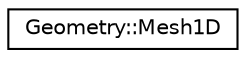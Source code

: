 digraph "Graphical Class Hierarchy"
{
 // LATEX_PDF_SIZE
  edge [fontname="Helvetica",fontsize="10",labelfontname="Helvetica",labelfontsize="10"];
  node [fontname="Helvetica",fontsize="10",shape=record];
  rankdir="LR";
  Node0 [label="Geometry::Mesh1D",height=0.2,width=0.4,color="black", fillcolor="white", style="filled",URL="$classGeometry_1_1Mesh1D.html",tooltip=" "];
}
